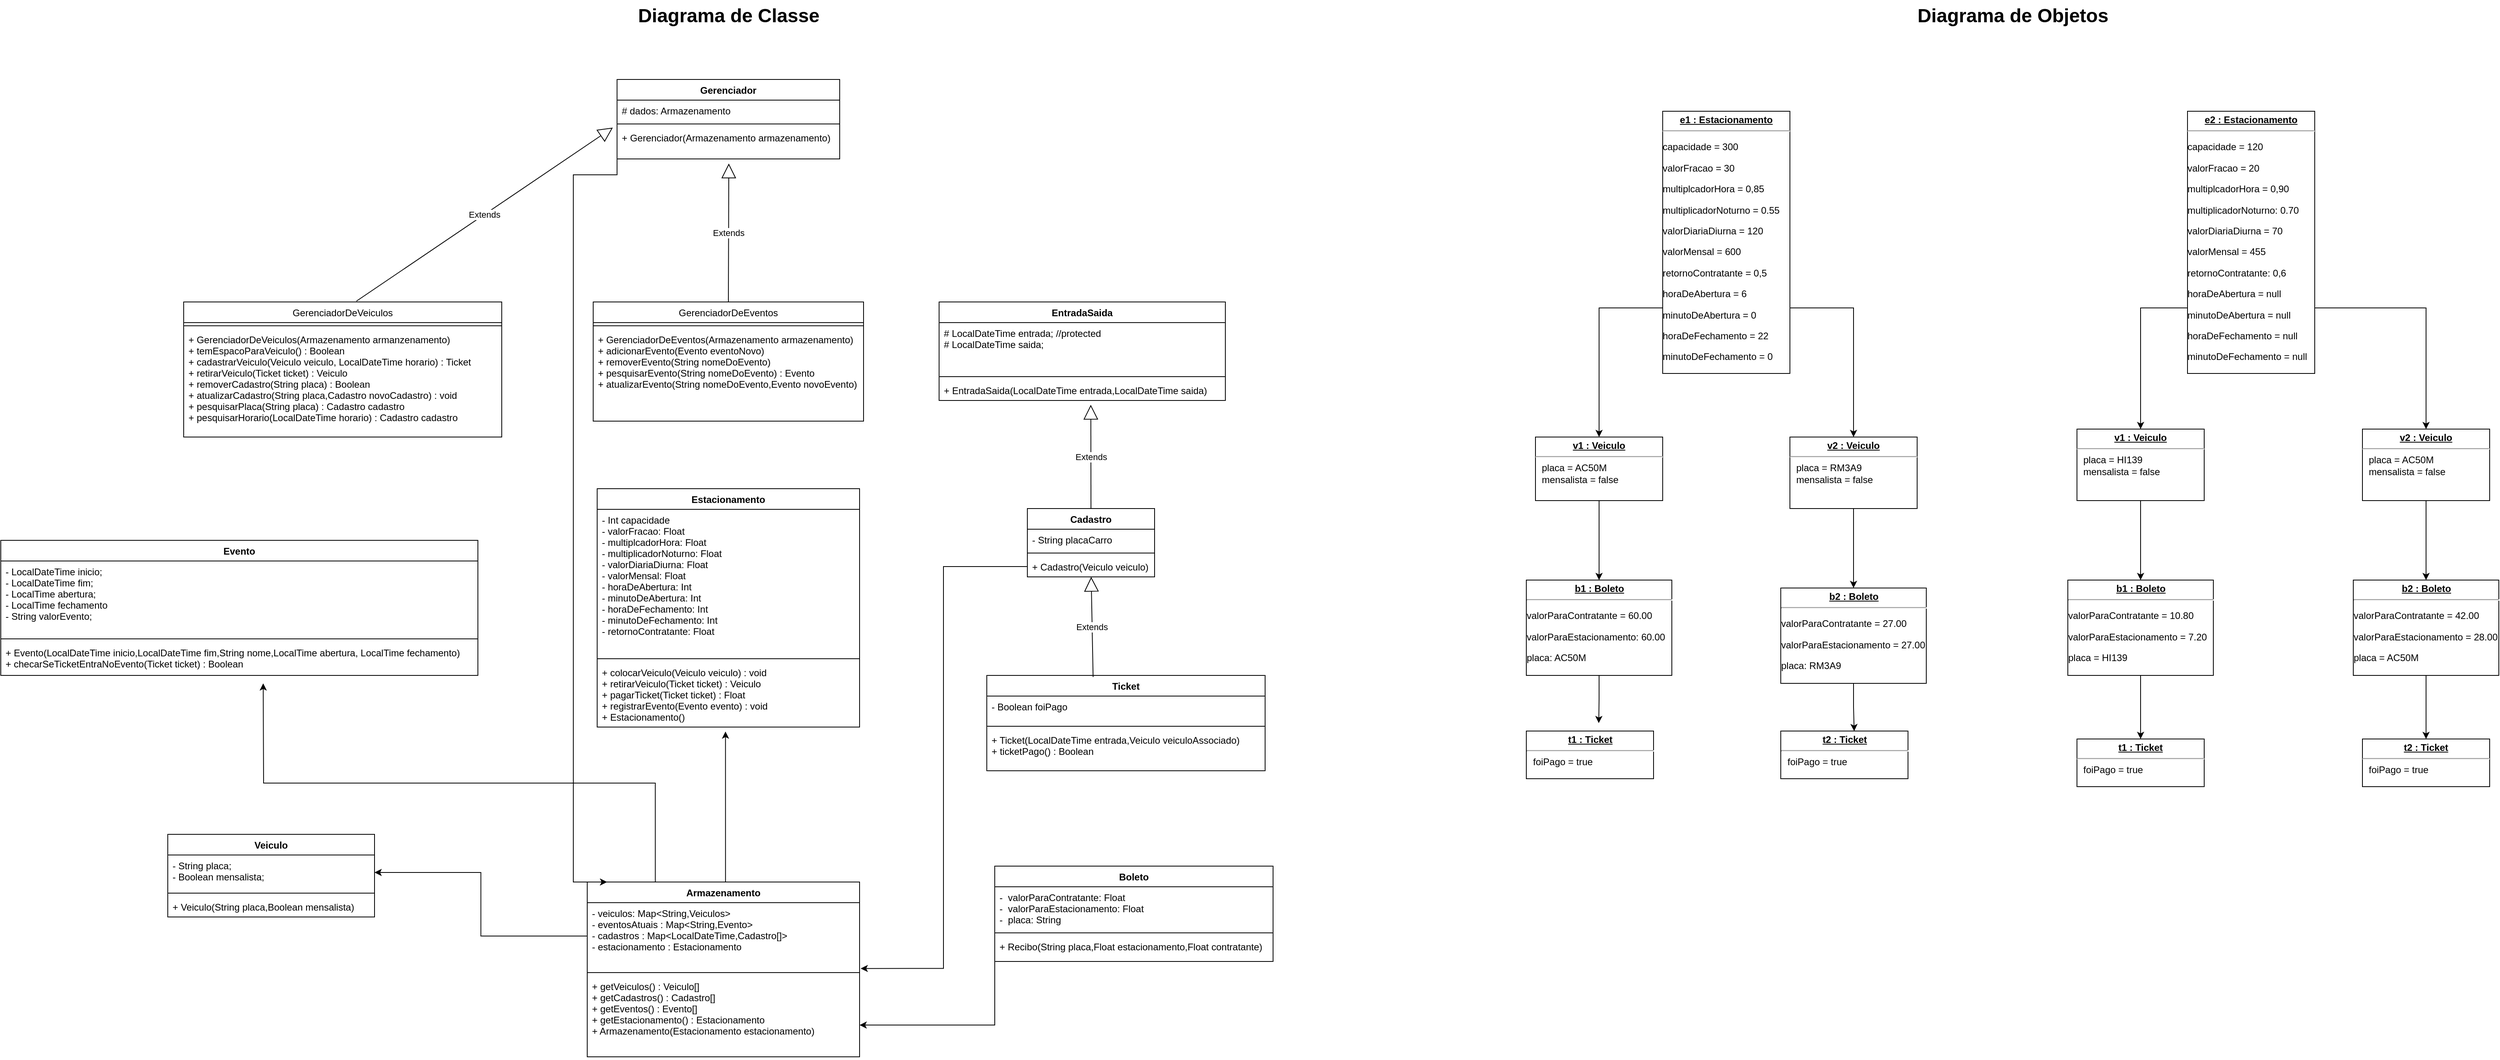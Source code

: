 <mxfile version="20.2.2" type="google"><diagram id="C5RBs43oDa-KdzZeNtuy" name="Page-1"><mxGraphModel grid="1" page="1" gridSize="10" guides="1" tooltips="1" connect="1" arrows="1" fold="1" pageScale="1" pageWidth="827" pageHeight="1169" math="0" shadow="0"><root><mxCell id="WIyWlLk6GJQsqaUBKTNV-0"/><mxCell id="WIyWlLk6GJQsqaUBKTNV-1" parent="WIyWlLk6GJQsqaUBKTNV-0"/><mxCell id="zkfFHV4jXpPFQw0GAbJ--17" value="GerenciadorDeVeiculos" style="swimlane;fontStyle=0;align=center;verticalAlign=top;childLayout=stackLayout;horizontal=1;startSize=26;horizontalStack=0;resizeParent=1;resizeLast=0;collapsible=1;marginBottom=0;rounded=0;shadow=0;strokeWidth=1;" vertex="1" parent="WIyWlLk6GJQsqaUBKTNV-1"><mxGeometry x="100" y="-160" width="400" height="170" as="geometry"><mxRectangle x="550" y="140" width="160" height="26" as="alternateBounds"/></mxGeometry></mxCell><mxCell id="zkfFHV4jXpPFQw0GAbJ--23" value="" style="line;html=1;strokeWidth=1;align=left;verticalAlign=middle;spacingTop=-1;spacingLeft=3;spacingRight=3;rotatable=0;labelPosition=right;points=[];portConstraint=eastwest;" vertex="1" parent="zkfFHV4jXpPFQw0GAbJ--17"><mxGeometry y="26" width="400" height="8" as="geometry"/></mxCell><mxCell id="zkfFHV4jXpPFQw0GAbJ--24" value="+ GerenciadorDeVeiculos(Armazenamento armanzenamento)&#10;+ temEspacoParaVeiculo() : Boolean&#10;+ cadastrarVeiculo(Veiculo veiculo, LocalDateTime horario) : Ticket&#10;+ retirarVeiculo(Ticket ticket) : Veiculo&#10;+ removerCadastro(String placa) : Boolean &#10;+ atualizarCadastro(String placa,Cadastro novoCadastro) : void&#10;+ pesquisarPlaca(String placa) : Cadastro cadastro  &#10;+ pesquisarHorario(LocalDateTime horario) : Cadastro cadastro" style="text;align=left;verticalAlign=top;spacingLeft=4;spacingRight=4;overflow=hidden;rotatable=0;points=[[0,0.5],[1,0.5]];portConstraint=eastwest;" vertex="1" parent="zkfFHV4jXpPFQw0GAbJ--17"><mxGeometry y="34" width="400" height="136" as="geometry"/></mxCell><mxCell id="SEeQKbvnuxNdMbK9jfiD-2" value="GerenciadorDeEventos" style="swimlane;fontStyle=0;align=center;verticalAlign=top;childLayout=stackLayout;horizontal=1;startSize=26;horizontalStack=0;resizeParent=1;resizeLast=0;collapsible=1;marginBottom=0;rounded=0;shadow=0;strokeWidth=1;" vertex="1" parent="WIyWlLk6GJQsqaUBKTNV-1"><mxGeometry x="615" y="-160" width="340" height="150" as="geometry"><mxRectangle x="340" y="380" width="170" height="26" as="alternateBounds"/></mxGeometry></mxCell><mxCell id="SEeQKbvnuxNdMbK9jfiD-4" value="" style="line;html=1;strokeWidth=1;align=left;verticalAlign=middle;spacingTop=-1;spacingLeft=3;spacingRight=3;rotatable=0;labelPosition=right;points=[];portConstraint=eastwest;" vertex="1" parent="SEeQKbvnuxNdMbK9jfiD-2"><mxGeometry y="26" width="340" height="8" as="geometry"/></mxCell><mxCell id="SEeQKbvnuxNdMbK9jfiD-7" value="+ GerenciadorDeEventos(Armazenamento armazenamento)&#10;+ adicionarEvento(Evento eventoNovo)&#10;+ removerEvento(String nomeDoEvento)&#10;+ pesquisarEvento(String nomeDoEvento) : Evento&#10;+ atualizarEvento(String nomeDoEvento,Evento novoEvento)" style="text;align=left;verticalAlign=top;spacingLeft=4;spacingRight=4;overflow=hidden;rotatable=0;points=[[0,0.5],[1,0.5]];portConstraint=eastwest;" vertex="1" parent="SEeQKbvnuxNdMbK9jfiD-2"><mxGeometry y="34" width="340" height="90" as="geometry"/></mxCell><mxCell id="SEeQKbvnuxNdMbK9jfiD-13" value="Veiculo" style="swimlane;fontStyle=1;align=center;verticalAlign=top;childLayout=stackLayout;horizontal=1;startSize=26;horizontalStack=0;resizeParent=1;resizeParentMax=0;resizeLast=0;collapsible=1;marginBottom=0;" vertex="1" parent="WIyWlLk6GJQsqaUBKTNV-1"><mxGeometry x="80" y="510" width="260" height="104" as="geometry"/></mxCell><mxCell id="SEeQKbvnuxNdMbK9jfiD-14" value="- String placa;&#10;- Boolean mensalista;" style="text;strokeColor=none;fillColor=none;align=left;verticalAlign=top;spacingLeft=4;spacingRight=4;overflow=hidden;rotatable=0;points=[[0,0.5],[1,0.5]];portConstraint=eastwest;" vertex="1" parent="SEeQKbvnuxNdMbK9jfiD-13"><mxGeometry y="26" width="260" height="44" as="geometry"/></mxCell><mxCell id="SEeQKbvnuxNdMbK9jfiD-15" value="" style="line;strokeWidth=1;fillColor=none;align=left;verticalAlign=middle;spacingTop=-1;spacingLeft=3;spacingRight=3;rotatable=0;labelPosition=right;points=[];portConstraint=eastwest;" vertex="1" parent="SEeQKbvnuxNdMbK9jfiD-13"><mxGeometry y="70" width="260" height="8" as="geometry"/></mxCell><mxCell id="SEeQKbvnuxNdMbK9jfiD-16" value="+ Veiculo(String placa,Boolean mensalista)" style="text;strokeColor=none;fillColor=none;align=left;verticalAlign=top;spacingLeft=4;spacingRight=4;overflow=hidden;rotatable=0;points=[[0,0.5],[1,0.5]];portConstraint=eastwest;" vertex="1" parent="SEeQKbvnuxNdMbK9jfiD-13"><mxGeometry y="78" width="260" height="26" as="geometry"/></mxCell><mxCell id="SEeQKbvnuxNdMbK9jfiD-17" value="Gerenciador" style="swimlane;fontStyle=1;align=center;verticalAlign=top;childLayout=stackLayout;horizontal=1;startSize=26;horizontalStack=0;resizeParent=1;resizeParentMax=0;resizeLast=0;collapsible=1;marginBottom=0;" vertex="1" parent="WIyWlLk6GJQsqaUBKTNV-1"><mxGeometry x="645" y="-440" width="280" height="100" as="geometry"/></mxCell><mxCell id="SEeQKbvnuxNdMbK9jfiD-18" value="# dados: Armazenamento" style="text;strokeColor=none;fillColor=none;align=left;verticalAlign=top;spacingLeft=4;spacingRight=4;overflow=hidden;rotatable=0;points=[[0,0.5],[1,0.5]];portConstraint=eastwest;" vertex="1" parent="SEeQKbvnuxNdMbK9jfiD-17"><mxGeometry y="26" width="280" height="26" as="geometry"/></mxCell><mxCell id="SEeQKbvnuxNdMbK9jfiD-19" value="" style="line;strokeWidth=1;fillColor=none;align=left;verticalAlign=middle;spacingTop=-1;spacingLeft=3;spacingRight=3;rotatable=0;labelPosition=right;points=[];portConstraint=eastwest;" vertex="1" parent="SEeQKbvnuxNdMbK9jfiD-17"><mxGeometry y="52" width="280" height="8" as="geometry"/></mxCell><mxCell id="SEeQKbvnuxNdMbK9jfiD-20" value="+ Gerenciador(Armazenamento armazenamento)" style="text;strokeColor=none;fillColor=none;align=left;verticalAlign=top;spacingLeft=4;spacingRight=4;overflow=hidden;rotatable=0;points=[[0,0.5],[1,0.5]];portConstraint=eastwest;" vertex="1" parent="SEeQKbvnuxNdMbK9jfiD-17"><mxGeometry y="60" width="280" height="40" as="geometry"/></mxCell><mxCell id="SEeQKbvnuxNdMbK9jfiD-21" value="EntradaSaida" style="swimlane;fontStyle=1;align=center;verticalAlign=top;childLayout=stackLayout;horizontal=1;startSize=26;horizontalStack=0;resizeParent=1;resizeParentMax=0;resizeLast=0;collapsible=1;marginBottom=0;" vertex="1" parent="WIyWlLk6GJQsqaUBKTNV-1"><mxGeometry x="1050" y="-160" width="360" height="124" as="geometry"/></mxCell><mxCell id="SEeQKbvnuxNdMbK9jfiD-22" value="# LocalDateTime entrada; //protected&#10;# LocalDateTime saida;" style="text;strokeColor=none;fillColor=none;align=left;verticalAlign=top;spacingLeft=4;spacingRight=4;overflow=hidden;rotatable=0;points=[[0,0.5],[1,0.5]];portConstraint=eastwest;" vertex="1" parent="SEeQKbvnuxNdMbK9jfiD-21"><mxGeometry y="26" width="360" height="64" as="geometry"/></mxCell><mxCell id="SEeQKbvnuxNdMbK9jfiD-23" value="" style="line;strokeWidth=1;fillColor=none;align=left;verticalAlign=middle;spacingTop=-1;spacingLeft=3;spacingRight=3;rotatable=0;labelPosition=right;points=[];portConstraint=eastwest;" vertex="1" parent="SEeQKbvnuxNdMbK9jfiD-21"><mxGeometry y="90" width="360" height="8" as="geometry"/></mxCell><mxCell id="SEeQKbvnuxNdMbK9jfiD-24" value="+ EntradaSaida(LocalDateTime entrada,LocalDateTime saida)" style="text;strokeColor=none;fillColor=none;align=left;verticalAlign=top;spacingLeft=4;spacingRight=4;overflow=hidden;rotatable=0;points=[[0,0.5],[1,0.5]];portConstraint=eastwest;" vertex="1" parent="SEeQKbvnuxNdMbK9jfiD-21"><mxGeometry y="98" width="360" height="26" as="geometry"/></mxCell><mxCell id="SEeQKbvnuxNdMbK9jfiD-25" value="Ticket" style="swimlane;fontStyle=1;align=center;verticalAlign=top;childLayout=stackLayout;horizontal=1;startSize=26;horizontalStack=0;resizeParent=1;resizeParentMax=0;resizeLast=0;collapsible=1;marginBottom=0;" vertex="1" parent="WIyWlLk6GJQsqaUBKTNV-1"><mxGeometry x="1110" y="310" width="350" height="120" as="geometry"/></mxCell><mxCell id="SEeQKbvnuxNdMbK9jfiD-26" value="- Boolean foiPago" style="text;strokeColor=none;fillColor=none;align=left;verticalAlign=top;spacingLeft=4;spacingRight=4;overflow=hidden;rotatable=0;points=[[0,0.5],[1,0.5]];portConstraint=eastwest;" vertex="1" parent="SEeQKbvnuxNdMbK9jfiD-25"><mxGeometry y="26" width="350" height="34" as="geometry"/></mxCell><mxCell id="SEeQKbvnuxNdMbK9jfiD-27" value="" style="line;strokeWidth=1;fillColor=none;align=left;verticalAlign=middle;spacingTop=-1;spacingLeft=3;spacingRight=3;rotatable=0;labelPosition=right;points=[];portConstraint=eastwest;" vertex="1" parent="SEeQKbvnuxNdMbK9jfiD-25"><mxGeometry y="60" width="350" height="8" as="geometry"/></mxCell><mxCell id="SEeQKbvnuxNdMbK9jfiD-28" value="+ Ticket(LocalDateTime entrada,Veiculo veiculoAssociado)&#10;+ ticketPago() : Boolean" style="text;strokeColor=none;fillColor=none;align=left;verticalAlign=top;spacingLeft=4;spacingRight=4;overflow=hidden;rotatable=0;points=[[0,0.5],[1,0.5]];portConstraint=eastwest;" vertex="1" parent="SEeQKbvnuxNdMbK9jfiD-25"><mxGeometry y="68" width="350" height="52" as="geometry"/></mxCell><mxCell id="SEeQKbvnuxNdMbK9jfiD-29" value="Estacionamento" style="swimlane;fontStyle=1;align=center;verticalAlign=top;childLayout=stackLayout;horizontal=1;startSize=26;horizontalStack=0;resizeParent=1;resizeParentMax=0;resizeLast=0;collapsible=1;marginBottom=0;" vertex="1" parent="WIyWlLk6GJQsqaUBKTNV-1"><mxGeometry x="620" y="75" width="330" height="300" as="geometry"/></mxCell><mxCell id="SEeQKbvnuxNdMbK9jfiD-30" value="- Int capacidade&#10;- valorFracao: Float&#10;- multiplcadorHora: Float&#10;- multiplicadorNoturno: Float&#10;- valorDiariaDiurna: Float&#10;- valorMensal: Float&#10;- horaDeAbertura: Int&#10;- minutoDeAbertura: Int&#10;- horaDeFechamento: Int&#10;- minutoDeFechamento: Int&#10;- retornoContratante: Float" style="text;strokeColor=none;fillColor=none;align=left;verticalAlign=top;spacingLeft=4;spacingRight=4;overflow=hidden;rotatable=0;points=[[0,0.5],[1,0.5]];portConstraint=eastwest;" vertex="1" parent="SEeQKbvnuxNdMbK9jfiD-29"><mxGeometry y="26" width="330" height="184" as="geometry"/></mxCell><mxCell id="SEeQKbvnuxNdMbK9jfiD-31" value="" style="line;strokeWidth=1;fillColor=none;align=left;verticalAlign=middle;spacingTop=-1;spacingLeft=3;spacingRight=3;rotatable=0;labelPosition=right;points=[];portConstraint=eastwest;" vertex="1" parent="SEeQKbvnuxNdMbK9jfiD-29"><mxGeometry y="210" width="330" height="8" as="geometry"/></mxCell><mxCell id="SEeQKbvnuxNdMbK9jfiD-32" value="+ colocarVeiculo(Veiculo veiculo) : void &#10;+ retirarVeiculo(Ticket ticket) : Veiculo &#10;+ pagarTicket(Ticket ticket) : Float &#10;+ registrarEvento(Evento evento) : void&#10;+ Estacionamento()" style="text;strokeColor=none;fillColor=none;align=left;verticalAlign=top;spacingLeft=4;spacingRight=4;overflow=hidden;rotatable=0;points=[[0,0.5],[1,0.5]];portConstraint=eastwest;" vertex="1" parent="SEeQKbvnuxNdMbK9jfiD-29"><mxGeometry y="218" width="330" height="82" as="geometry"/></mxCell><mxCell id="SEeQKbvnuxNdMbK9jfiD-58" style="edgeStyle=orthogonalEdgeStyle;rounded=0;orthogonalLoop=1;jettySize=auto;html=1;exitX=0.25;exitY=0;exitDx=0;exitDy=0;" edge="1" parent="WIyWlLk6GJQsqaUBKTNV-1" source="SEeQKbvnuxNdMbK9jfiD-33"><mxGeometry relative="1" as="geometry"><mxPoint x="200" y="320" as="targetPoint"/></mxGeometry></mxCell><mxCell id="SEeQKbvnuxNdMbK9jfiD-65" style="edgeStyle=orthogonalEdgeStyle;rounded=0;orthogonalLoop=1;jettySize=auto;html=1;exitX=0.5;exitY=0;exitDx=0;exitDy=0;entryX=0.489;entryY=1.068;entryDx=0;entryDy=0;entryPerimeter=0;" edge="1" parent="WIyWlLk6GJQsqaUBKTNV-1" source="SEeQKbvnuxNdMbK9jfiD-33" target="SEeQKbvnuxNdMbK9jfiD-32"><mxGeometry relative="1" as="geometry"><mxPoint x="820" y="380" as="targetPoint"/><Array as="points"><mxPoint x="781" y="570"/></Array></mxGeometry></mxCell><mxCell id="SEeQKbvnuxNdMbK9jfiD-33" value="Armazenamento" style="swimlane;fontStyle=1;align=center;verticalAlign=top;childLayout=stackLayout;horizontal=1;startSize=26;horizontalStack=0;resizeParent=1;resizeParentMax=0;resizeLast=0;collapsible=1;marginBottom=0;" vertex="1" parent="WIyWlLk6GJQsqaUBKTNV-1"><mxGeometry x="607.5" y="570" width="342.5" height="220" as="geometry"/></mxCell><mxCell id="SEeQKbvnuxNdMbK9jfiD-34" value="- veiculos: Map&lt;String,Veiculos&gt; &#10;- eventosAtuais : Map&lt;String,Evento&gt;&#10;- cadastros : Map&lt;LocalDateTime,Cadastro[]&gt; &#10;- estacionamento : Estacionamento" style="text;strokeColor=none;fillColor=none;align=left;verticalAlign=top;spacingLeft=4;spacingRight=4;overflow=hidden;rotatable=0;points=[[0,0.5],[1,0.5]];portConstraint=eastwest;" vertex="1" parent="SEeQKbvnuxNdMbK9jfiD-33"><mxGeometry y="26" width="342.5" height="84" as="geometry"/></mxCell><mxCell id="SEeQKbvnuxNdMbK9jfiD-35" value="" style="line;strokeWidth=1;fillColor=none;align=left;verticalAlign=middle;spacingTop=-1;spacingLeft=3;spacingRight=3;rotatable=0;labelPosition=right;points=[];portConstraint=eastwest;" vertex="1" parent="SEeQKbvnuxNdMbK9jfiD-33"><mxGeometry y="110" width="342.5" height="8" as="geometry"/></mxCell><mxCell id="SEeQKbvnuxNdMbK9jfiD-36" value="+ getVeiculos() : Veiculo[]&#10;+ getCadastros() : Cadastro[]&#10;+ getEventos() : Evento[]&#10;+ getEstacionamento() : Estacionamento&#10;+ Armazenamento(Estacionamento estacionamento)" style="text;strokeColor=none;fillColor=none;align=left;verticalAlign=top;spacingLeft=4;spacingRight=4;overflow=hidden;rotatable=0;points=[[0,0.5],[1,0.5]];portConstraint=eastwest;" vertex="1" parent="SEeQKbvnuxNdMbK9jfiD-33"><mxGeometry y="118" width="342.5" height="102" as="geometry"/></mxCell><mxCell id="SEeQKbvnuxNdMbK9jfiD-37" value="Evento" style="swimlane;fontStyle=1;align=center;verticalAlign=top;childLayout=stackLayout;horizontal=1;startSize=26;horizontalStack=0;resizeParent=1;resizeParentMax=0;resizeLast=0;collapsible=1;marginBottom=0;" vertex="1" parent="WIyWlLk6GJQsqaUBKTNV-1"><mxGeometry x="-130" y="140" width="600" height="170" as="geometry"/></mxCell><mxCell id="SEeQKbvnuxNdMbK9jfiD-38" value="- LocalDateTime inicio;&#10;- LocalDateTime fim;&#10;- LocalTime abertura;&#10;- LocalTime fechamento&#10;- String valorEvento;" style="text;strokeColor=none;fillColor=none;align=left;verticalAlign=top;spacingLeft=4;spacingRight=4;overflow=hidden;rotatable=0;points=[[0,0.5],[1,0.5]];portConstraint=eastwest;" vertex="1" parent="SEeQKbvnuxNdMbK9jfiD-37"><mxGeometry y="26" width="600" height="94" as="geometry"/></mxCell><mxCell id="SEeQKbvnuxNdMbK9jfiD-39" value="" style="line;strokeWidth=1;fillColor=none;align=left;verticalAlign=middle;spacingTop=-1;spacingLeft=3;spacingRight=3;rotatable=0;labelPosition=right;points=[];portConstraint=eastwest;" vertex="1" parent="SEeQKbvnuxNdMbK9jfiD-37"><mxGeometry y="120" width="600" height="8" as="geometry"/></mxCell><mxCell id="SEeQKbvnuxNdMbK9jfiD-40" value="+ Evento(LocalDateTime inicio,LocalDateTime fim,String nome,LocalTime abertura, LocalTime fechamento)&#10;+ checarSeTicketEntraNoEvento(Ticket ticket) : Boolean" style="text;strokeColor=none;fillColor=none;align=left;verticalAlign=top;spacingLeft=4;spacingRight=4;overflow=hidden;rotatable=0;points=[[0,0.5],[1,0.5]];portConstraint=eastwest;" vertex="1" parent="SEeQKbvnuxNdMbK9jfiD-37"><mxGeometry y="128" width="600" height="42" as="geometry"/></mxCell><mxCell id="SEeQKbvnuxNdMbK9jfiD-42" value="Extends" style="endArrow=block;endSize=16;endFill=0;html=1;rounded=0;entryX=0.502;entryY=1.144;entryDx=0;entryDy=0;entryPerimeter=0;exitX=0.5;exitY=0;exitDx=0;exitDy=0;" edge="1" parent="WIyWlLk6GJQsqaUBKTNV-1" source="SEeQKbvnuxNdMbK9jfiD-2" target="SEeQKbvnuxNdMbK9jfiD-20"><mxGeometry width="160" relative="1" as="geometry"><mxPoint x="810" y="-240" as="sourcePoint"/><mxPoint x="970" y="-240" as="targetPoint"/></mxGeometry></mxCell><mxCell id="SEeQKbvnuxNdMbK9jfiD-44" value="Extends" style="endArrow=block;endSize=16;endFill=0;html=1;rounded=0;exitX=0.543;exitY=-0.006;exitDx=0;exitDy=0;exitPerimeter=0;entryX=-0.019;entryY=0.015;entryDx=0;entryDy=0;entryPerimeter=0;" edge="1" parent="WIyWlLk6GJQsqaUBKTNV-1" source="zkfFHV4jXpPFQw0GAbJ--17" target="SEeQKbvnuxNdMbK9jfiD-20"><mxGeometry width="160" relative="1" as="geometry"><mxPoint x="330" y="-210" as="sourcePoint"/><mxPoint x="490" y="-210" as="targetPoint"/></mxGeometry></mxCell><mxCell id="SEeQKbvnuxNdMbK9jfiD-45" value="Cadastro" style="swimlane;fontStyle=1;align=center;verticalAlign=top;childLayout=stackLayout;horizontal=1;startSize=26;horizontalStack=0;resizeParent=1;resizeParentMax=0;resizeLast=0;collapsible=1;marginBottom=0;" vertex="1" parent="WIyWlLk6GJQsqaUBKTNV-1"><mxGeometry x="1161" y="100" width="160" height="86" as="geometry"/></mxCell><mxCell id="SEeQKbvnuxNdMbK9jfiD-46" value="- String placaCarro" style="text;strokeColor=none;fillColor=none;align=left;verticalAlign=top;spacingLeft=4;spacingRight=4;overflow=hidden;rotatable=0;points=[[0,0.5],[1,0.5]];portConstraint=eastwest;" vertex="1" parent="SEeQKbvnuxNdMbK9jfiD-45"><mxGeometry y="26" width="160" height="26" as="geometry"/></mxCell><mxCell id="SEeQKbvnuxNdMbK9jfiD-47" value="" style="line;strokeWidth=1;fillColor=none;align=left;verticalAlign=middle;spacingTop=-1;spacingLeft=3;spacingRight=3;rotatable=0;labelPosition=right;points=[];portConstraint=eastwest;" vertex="1" parent="SEeQKbvnuxNdMbK9jfiD-45"><mxGeometry y="52" width="160" height="8" as="geometry"/></mxCell><mxCell id="SEeQKbvnuxNdMbK9jfiD-48" value="+ Cadastro(Veiculo veiculo)" style="text;strokeColor=none;fillColor=none;align=left;verticalAlign=top;spacingLeft=4;spacingRight=4;overflow=hidden;rotatable=0;points=[[0,0.5],[1,0.5]];portConstraint=eastwest;" vertex="1" parent="SEeQKbvnuxNdMbK9jfiD-45"><mxGeometry y="60" width="160" height="26" as="geometry"/></mxCell><mxCell id="SEeQKbvnuxNdMbK9jfiD-49" value="Extends" style="endArrow=block;endSize=16;endFill=0;html=1;rounded=0;exitX=0.5;exitY=0;exitDx=0;exitDy=0;entryX=0.53;entryY=1.209;entryDx=0;entryDy=0;entryPerimeter=0;" edge="1" parent="WIyWlLk6GJQsqaUBKTNV-1" source="SEeQKbvnuxNdMbK9jfiD-45" target="SEeQKbvnuxNdMbK9jfiD-24"><mxGeometry width="160" relative="1" as="geometry"><mxPoint x="1220" y="180" as="sourcePoint"/><mxPoint x="1380" y="180" as="targetPoint"/></mxGeometry></mxCell><mxCell id="SEeQKbvnuxNdMbK9jfiD-50" value="Extends" style="endArrow=block;endSize=16;endFill=0;html=1;rounded=0;exitX=0.382;exitY=0.017;exitDx=0;exitDy=0;exitPerimeter=0;" edge="1" parent="WIyWlLk6GJQsqaUBKTNV-1" source="SEeQKbvnuxNdMbK9jfiD-25" target="SEeQKbvnuxNdMbK9jfiD-48"><mxGeometry width="160" relative="1" as="geometry"><mxPoint x="1300" y="110" as="sourcePoint"/><mxPoint x="1290" y="190" as="targetPoint"/></mxGeometry></mxCell><mxCell id="SEeQKbvnuxNdMbK9jfiD-60" style="edgeStyle=orthogonalEdgeStyle;rounded=0;orthogonalLoop=1;jettySize=auto;html=1;exitX=0;exitY=0.5;exitDx=0;exitDy=0;entryX=1.004;entryY=0.986;entryDx=0;entryDy=0;entryPerimeter=0;" edge="1" parent="WIyWlLk6GJQsqaUBKTNV-1" source="SEeQKbvnuxNdMbK9jfiD-48" target="SEeQKbvnuxNdMbK9jfiD-34"><mxGeometry relative="1" as="geometry"/></mxCell><mxCell id="SEeQKbvnuxNdMbK9jfiD-62" style="edgeStyle=orthogonalEdgeStyle;rounded=0;orthogonalLoop=1;jettySize=auto;html=1;exitX=0;exitY=0.5;exitDx=0;exitDy=0;entryX=0.073;entryY=0;entryDx=0;entryDy=0;entryPerimeter=0;" edge="1" parent="WIyWlLk6GJQsqaUBKTNV-1" source="SEeQKbvnuxNdMbK9jfiD-20" target="SEeQKbvnuxNdMbK9jfiD-33"><mxGeometry relative="1" as="geometry"><Array as="points"><mxPoint x="590" y="-320"/></Array></mxGeometry></mxCell><mxCell id="SEeQKbvnuxNdMbK9jfiD-64" style="edgeStyle=orthogonalEdgeStyle;rounded=0;orthogonalLoop=1;jettySize=auto;html=1;exitX=0;exitY=0.5;exitDx=0;exitDy=0;entryX=1;entryY=0.5;entryDx=0;entryDy=0;" edge="1" parent="WIyWlLk6GJQsqaUBKTNV-1" source="SEeQKbvnuxNdMbK9jfiD-34" target="SEeQKbvnuxNdMbK9jfiD-14"><mxGeometry relative="1" as="geometry"/></mxCell><mxCell id="SEeQKbvnuxNdMbK9jfiD-66" value="Diagrama de Classe" style="text;strokeColor=none;fillColor=none;html=1;fontSize=24;fontStyle=1;verticalAlign=middle;align=center;" vertex="1" parent="WIyWlLk6GJQsqaUBKTNV-1"><mxGeometry x="735" y="-540" width="100" height="40" as="geometry"/></mxCell><mxCell id="fHpz8r_snKgcMMj86K2p-2" value="Diagrama de Objetos" style="text;strokeColor=none;fillColor=none;html=1;fontSize=24;fontStyle=1;verticalAlign=middle;align=center;" vertex="1" parent="WIyWlLk6GJQsqaUBKTNV-1"><mxGeometry x="2350" y="-540" width="100" height="40" as="geometry"/></mxCell><mxCell id="fHpz8r_snKgcMMj86K2p-25" style="edgeStyle=orthogonalEdgeStyle;rounded=0;orthogonalLoop=1;jettySize=auto;html=1;exitX=0;exitY=0.75;exitDx=0;exitDy=0;" edge="1" parent="WIyWlLk6GJQsqaUBKTNV-1" source="fHpz8r_snKgcMMj86K2p-3" target="fHpz8r_snKgcMMj86K2p-6"><mxGeometry relative="1" as="geometry"/></mxCell><mxCell id="fHpz8r_snKgcMMj86K2p-26" style="edgeStyle=orthogonalEdgeStyle;rounded=0;orthogonalLoop=1;jettySize=auto;html=1;exitX=1;exitY=0.75;exitDx=0;exitDy=0;entryX=0.5;entryY=0;entryDx=0;entryDy=0;" edge="1" parent="WIyWlLk6GJQsqaUBKTNV-1" source="fHpz8r_snKgcMMj86K2p-3" target="fHpz8r_snKgcMMj86K2p-8"><mxGeometry relative="1" as="geometry"/></mxCell><mxCell id="fHpz8r_snKgcMMj86K2p-3" value="&lt;p style=&quot;margin:0px;margin-top:4px;text-align:center;text-decoration:underline;&quot;&gt;&lt;b&gt;e1 : Estacionamento&lt;/b&gt;&lt;/p&gt;&lt;hr&gt;&lt;p&gt;capacidade = 300&lt;/p&gt;&lt;p&gt;valorFracao = 30&lt;/p&gt;&lt;p&gt;multiplcadorHora = 0,85&lt;/p&gt;&lt;p&gt;multiplicadorNoturno = 0.55&lt;/p&gt;&lt;p&gt;valorDiariaDiurna = 120&lt;/p&gt;&lt;p&gt;valorMensal = 600&lt;/p&gt;&lt;p&gt;retornoContratante = 0,5&lt;/p&gt;&lt;p&gt;horaDeAbertura = 6&lt;/p&gt;&lt;p&gt;minutoDeAbertura = 0&lt;/p&gt;&lt;p&gt;horaDeFechamento = 22&lt;/p&gt;&lt;p&gt;minutoDeFechamento = 0&lt;/p&gt;" style="verticalAlign=top;align=left;overflow=fill;fontSize=12;fontFamily=Helvetica;html=1;" vertex="1" parent="WIyWlLk6GJQsqaUBKTNV-1"><mxGeometry x="1960" y="-400" width="160" height="330" as="geometry"/></mxCell><mxCell id="fHpz8r_snKgcMMj86K2p-31" style="edgeStyle=orthogonalEdgeStyle;rounded=0;orthogonalLoop=1;jettySize=auto;html=1;exitX=0;exitY=0.75;exitDx=0;exitDy=0;entryX=0.5;entryY=0;entryDx=0;entryDy=0;" edge="1" parent="WIyWlLk6GJQsqaUBKTNV-1" source="fHpz8r_snKgcMMj86K2p-4" target="fHpz8r_snKgcMMj86K2p-9"><mxGeometry relative="1" as="geometry"/></mxCell><mxCell id="fHpz8r_snKgcMMj86K2p-32" style="edgeStyle=orthogonalEdgeStyle;rounded=0;orthogonalLoop=1;jettySize=auto;html=1;exitX=1;exitY=0.75;exitDx=0;exitDy=0;entryX=0.5;entryY=0;entryDx=0;entryDy=0;" edge="1" parent="WIyWlLk6GJQsqaUBKTNV-1" source="fHpz8r_snKgcMMj86K2p-4" target="fHpz8r_snKgcMMj86K2p-10"><mxGeometry relative="1" as="geometry"/></mxCell><mxCell id="fHpz8r_snKgcMMj86K2p-4" value="&lt;p style=&quot;margin:0px;margin-top:4px;text-align:center;text-decoration:underline;&quot;&gt;&lt;b&gt;e2 : Estacionamento&lt;/b&gt;&lt;/p&gt;&lt;hr&gt;&lt;p&gt;capacidade = 120&lt;/p&gt;&lt;p&gt;valorFracao = 20&lt;/p&gt;&lt;p&gt;multiplcadorHora = 0,90&lt;/p&gt;&lt;p&gt;multiplicadorNoturno: 0.70&lt;/p&gt;&lt;p&gt;valorDiariaDiurna = 70&lt;/p&gt;&lt;p&gt;valorMensal = 455&lt;/p&gt;&lt;p&gt;retornoContratante: 0,6&lt;/p&gt;&lt;p&gt;horaDeAbertura = null&lt;/p&gt;&lt;p&gt;minutoDeAbertura = null&lt;/p&gt;&lt;p&gt;horaDeFechamento = null&lt;/p&gt;&lt;p&gt;minutoDeFechamento = null&lt;/p&gt;" style="verticalAlign=top;align=left;overflow=fill;fontSize=12;fontFamily=Helvetica;html=1;" vertex="1" parent="WIyWlLk6GJQsqaUBKTNV-1"><mxGeometry x="2620" y="-400" width="160" height="330" as="geometry"/></mxCell><mxCell id="fHpz8r_snKgcMMj86K2p-30" style="edgeStyle=orthogonalEdgeStyle;rounded=0;orthogonalLoop=1;jettySize=auto;html=1;entryX=0.5;entryY=0;entryDx=0;entryDy=0;" edge="1" parent="WIyWlLk6GJQsqaUBKTNV-1" source="fHpz8r_snKgcMMj86K2p-6" target="fHpz8r_snKgcMMj86K2p-7"><mxGeometry relative="1" as="geometry"/></mxCell><mxCell id="fHpz8r_snKgcMMj86K2p-6" value="&lt;p style=&quot;margin:0px;margin-top:4px;text-align:center;text-decoration:underline;&quot;&gt;&lt;b&gt;v1 : Veiculo&lt;/b&gt;&lt;/p&gt;&lt;hr&gt;&lt;p style=&quot;margin:0px;margin-left:8px;&quot;&gt;placa = AC50M&lt;/p&gt;&lt;p style=&quot;margin:0px;margin-left:8px;&quot;&gt;mensalista = false&lt;/p&gt;" style="verticalAlign=top;align=left;overflow=fill;fontSize=12;fontFamily=Helvetica;html=1;" vertex="1" parent="WIyWlLk6GJQsqaUBKTNV-1"><mxGeometry x="1800" y="10" width="160" height="80" as="geometry"/></mxCell><mxCell id="fHpz8r_snKgcMMj86K2p-29" style="edgeStyle=orthogonalEdgeStyle;rounded=0;orthogonalLoop=1;jettySize=auto;html=1;exitX=0.5;exitY=1;exitDx=0;exitDy=0;" edge="1" parent="WIyWlLk6GJQsqaUBKTNV-1" source="fHpz8r_snKgcMMj86K2p-7"><mxGeometry relative="1" as="geometry"><mxPoint x="1879.588" y="370" as="targetPoint"/></mxGeometry></mxCell><mxCell id="fHpz8r_snKgcMMj86K2p-7" value="&lt;p style=&quot;margin:0px;margin-top:4px;text-align:center;text-decoration:underline;&quot;&gt;&lt;b&gt;b1 : Boleto&lt;/b&gt;&lt;/p&gt;&lt;hr&gt;&lt;p&gt;valorParaContratante = 60.00&lt;/p&gt;&lt;p&gt;&lt;span style=&quot;background-color: initial;&quot;&gt;valorParaEstacionamento: 60.00&lt;/span&gt;&lt;/p&gt;&lt;p&gt;placa: AC50M&lt;/p&gt;" style="verticalAlign=top;align=left;overflow=fill;fontSize=12;fontFamily=Helvetica;html=1;" vertex="1" parent="WIyWlLk6GJQsqaUBKTNV-1"><mxGeometry x="1788.5" y="190" width="183" height="120" as="geometry"/></mxCell><mxCell id="fHpz8r_snKgcMMj86K2p-27" style="edgeStyle=orthogonalEdgeStyle;rounded=0;orthogonalLoop=1;jettySize=auto;html=1;exitX=0.5;exitY=1;exitDx=0;exitDy=0;" edge="1" parent="WIyWlLk6GJQsqaUBKTNV-1" source="fHpz8r_snKgcMMj86K2p-8" target="fHpz8r_snKgcMMj86K2p-11"><mxGeometry relative="1" as="geometry"/></mxCell><mxCell id="fHpz8r_snKgcMMj86K2p-8" value="&lt;p style=&quot;margin:0px;margin-top:4px;text-align:center;text-decoration:underline;&quot;&gt;&lt;b&gt;v2 : Veiculo&lt;/b&gt;&lt;/p&gt;&lt;hr&gt;&lt;p style=&quot;margin:0px;margin-left:8px;&quot;&gt;placa = RM3A9&lt;/p&gt;&lt;p style=&quot;margin:0px;margin-left:8px;&quot;&gt;mensalista = false&lt;/p&gt;" style="verticalAlign=top;align=left;overflow=fill;fontSize=12;fontFamily=Helvetica;html=1;" vertex="1" parent="WIyWlLk6GJQsqaUBKTNV-1"><mxGeometry x="2120" y="10" width="160" height="90" as="geometry"/></mxCell><mxCell id="fHpz8r_snKgcMMj86K2p-33" style="edgeStyle=orthogonalEdgeStyle;rounded=0;orthogonalLoop=1;jettySize=auto;html=1;exitX=0.5;exitY=1;exitDx=0;exitDy=0;entryX=0.5;entryY=0;entryDx=0;entryDy=0;" edge="1" parent="WIyWlLk6GJQsqaUBKTNV-1" source="fHpz8r_snKgcMMj86K2p-9" target="fHpz8r_snKgcMMj86K2p-13"><mxGeometry relative="1" as="geometry"/></mxCell><mxCell id="fHpz8r_snKgcMMj86K2p-9" value="&lt;p style=&quot;margin:0px;margin-top:4px;text-align:center;text-decoration:underline;&quot;&gt;&lt;b&gt;v1 : Veiculo&lt;/b&gt;&lt;/p&gt;&lt;hr&gt;&lt;p style=&quot;margin:0px;margin-left:8px;&quot;&gt;placa = HI139&lt;/p&gt;&lt;p style=&quot;margin:0px;margin-left:8px;&quot;&gt;mensalista = false&lt;/p&gt;" style="verticalAlign=top;align=left;overflow=fill;fontSize=12;fontFamily=Helvetica;html=1;" vertex="1" parent="WIyWlLk6GJQsqaUBKTNV-1"><mxGeometry x="2481" width="160" height="90" as="geometry"/></mxCell><mxCell id="fHpz8r_snKgcMMj86K2p-34" style="edgeStyle=orthogonalEdgeStyle;rounded=0;orthogonalLoop=1;jettySize=auto;html=1;exitX=0.5;exitY=1;exitDx=0;exitDy=0;entryX=0.5;entryY=0;entryDx=0;entryDy=0;" edge="1" parent="WIyWlLk6GJQsqaUBKTNV-1" source="fHpz8r_snKgcMMj86K2p-10" target="fHpz8r_snKgcMMj86K2p-12"><mxGeometry relative="1" as="geometry"/></mxCell><mxCell id="fHpz8r_snKgcMMj86K2p-10" value="&lt;p style=&quot;margin:0px;margin-top:4px;text-align:center;text-decoration:underline;&quot;&gt;&lt;b&gt;v2 : Veiculo&lt;/b&gt;&lt;/p&gt;&lt;hr&gt;&lt;p style=&quot;margin:0px;margin-left:8px;&quot;&gt;placa = AC50M&lt;/p&gt;&lt;p style=&quot;margin:0px;margin-left:8px;&quot;&gt;mensalista = false&lt;/p&gt;" style="verticalAlign=top;align=left;overflow=fill;fontSize=12;fontFamily=Helvetica;html=1;" vertex="1" parent="WIyWlLk6GJQsqaUBKTNV-1"><mxGeometry x="2840" width="160" height="90" as="geometry"/></mxCell><mxCell id="fHpz8r_snKgcMMj86K2p-28" style="edgeStyle=orthogonalEdgeStyle;rounded=0;orthogonalLoop=1;jettySize=auto;html=1;entryX=0.577;entryY=0.002;entryDx=0;entryDy=0;entryPerimeter=0;" edge="1" parent="WIyWlLk6GJQsqaUBKTNV-1" source="fHpz8r_snKgcMMj86K2p-11" target="fHpz8r_snKgcMMj86K2p-17"><mxGeometry relative="1" as="geometry"/></mxCell><mxCell id="fHpz8r_snKgcMMj86K2p-11" value="&lt;p style=&quot;margin:0px;margin-top:4px;text-align:center;text-decoration:underline;&quot;&gt;&lt;b&gt;b2 : Boleto&lt;/b&gt;&lt;/p&gt;&lt;hr&gt;&lt;p&gt;valorParaContratante = 27.00&lt;/p&gt;&lt;p&gt;&lt;span style=&quot;background-color: initial;&quot;&gt;valorParaEstacionamento = 27.00&lt;/span&gt;&lt;/p&gt;&lt;p&gt;placa: RM3A9&lt;/p&gt;" style="verticalAlign=top;align=left;overflow=fill;fontSize=12;fontFamily=Helvetica;html=1;" vertex="1" parent="WIyWlLk6GJQsqaUBKTNV-1"><mxGeometry x="2108.5" y="200" width="183" height="120" as="geometry"/></mxCell><mxCell id="fHpz8r_snKgcMMj86K2p-35" style="edgeStyle=orthogonalEdgeStyle;rounded=0;orthogonalLoop=1;jettySize=auto;html=1;exitX=0.5;exitY=1;exitDx=0;exitDy=0;entryX=0.5;entryY=0;entryDx=0;entryDy=0;" edge="1" parent="WIyWlLk6GJQsqaUBKTNV-1" source="fHpz8r_snKgcMMj86K2p-12" target="fHpz8r_snKgcMMj86K2p-18"><mxGeometry relative="1" as="geometry"/></mxCell><mxCell id="fHpz8r_snKgcMMj86K2p-12" value="&lt;p style=&quot;margin:0px;margin-top:4px;text-align:center;text-decoration:underline;&quot;&gt;&lt;b&gt;b2 : Boleto&lt;/b&gt;&lt;/p&gt;&lt;hr&gt;&lt;p&gt;valorParaContratante = 42.00&lt;/p&gt;&lt;p&gt;&lt;span style=&quot;background-color: initial;&quot;&gt;valorParaEstacionamento = 28.00&lt;/span&gt;&lt;/p&gt;&lt;p&gt;placa = AC50M&lt;/p&gt;" style="verticalAlign=top;align=left;overflow=fill;fontSize=12;fontFamily=Helvetica;html=1;" vertex="1" parent="WIyWlLk6GJQsqaUBKTNV-1"><mxGeometry x="2828.5" y="190" width="183" height="120" as="geometry"/></mxCell><mxCell id="fHpz8r_snKgcMMj86K2p-36" style="edgeStyle=orthogonalEdgeStyle;rounded=0;orthogonalLoop=1;jettySize=auto;html=1;exitX=0.5;exitY=1;exitDx=0;exitDy=0;entryX=0.5;entryY=0;entryDx=0;entryDy=0;" edge="1" parent="WIyWlLk6GJQsqaUBKTNV-1" source="fHpz8r_snKgcMMj86K2p-13" target="fHpz8r_snKgcMMj86K2p-16"><mxGeometry relative="1" as="geometry"/></mxCell><mxCell id="fHpz8r_snKgcMMj86K2p-13" value="&lt;p style=&quot;margin:0px;margin-top:4px;text-align:center;text-decoration:underline;&quot;&gt;&lt;b&gt;b1 : Boleto&lt;/b&gt;&lt;/p&gt;&lt;hr&gt;&lt;p&gt;valorParaContratante = 10.80&lt;/p&gt;&lt;p&gt;&lt;span style=&quot;background-color: initial;&quot;&gt;valorParaEstacionamento = 7.20&lt;/span&gt;&lt;/p&gt;&lt;p&gt;placa = HI139&lt;/p&gt;" style="verticalAlign=top;align=left;overflow=fill;fontSize=12;fontFamily=Helvetica;html=1;" vertex="1" parent="WIyWlLk6GJQsqaUBKTNV-1"><mxGeometry x="2469.5" y="190" width="183" height="120" as="geometry"/></mxCell><mxCell id="fHpz8r_snKgcMMj86K2p-14" value="&lt;p style=&quot;margin:0px;margin-top:4px;text-align:center;text-decoration:underline;&quot;&gt;&lt;b&gt;t1 : Ticket&lt;/b&gt;&lt;/p&gt;&lt;hr&gt;&lt;p style=&quot;margin:0px;margin-left:8px;&quot;&gt;foiPago = true&lt;/p&gt;" style="verticalAlign=top;align=left;overflow=fill;fontSize=12;fontFamily=Helvetica;html=1;" vertex="1" parent="WIyWlLk6GJQsqaUBKTNV-1"><mxGeometry x="1788.5" y="380" width="160" height="60" as="geometry"/></mxCell><mxCell id="fHpz8r_snKgcMMj86K2p-16" value="&lt;p style=&quot;margin:0px;margin-top:4px;text-align:center;text-decoration:underline;&quot;&gt;&lt;b&gt;t1 : Ticket&lt;/b&gt;&lt;/p&gt;&lt;hr&gt;&lt;p style=&quot;margin:0px;margin-left:8px;&quot;&gt;foiPago = true&lt;/p&gt;" style="verticalAlign=top;align=left;overflow=fill;fontSize=12;fontFamily=Helvetica;html=1;" vertex="1" parent="WIyWlLk6GJQsqaUBKTNV-1"><mxGeometry x="2481" y="390" width="160" height="60" as="geometry"/></mxCell><mxCell id="fHpz8r_snKgcMMj86K2p-17" value="&lt;p style=&quot;margin:0px;margin-top:4px;text-align:center;text-decoration:underline;&quot;&gt;&lt;b&gt;t2 : Ticket&lt;/b&gt;&lt;/p&gt;&lt;hr&gt;&lt;p style=&quot;margin:0px;margin-left:8px;&quot;&gt;foiPago = true&lt;/p&gt;" style="verticalAlign=top;align=left;overflow=fill;fontSize=12;fontFamily=Helvetica;html=1;" vertex="1" parent="WIyWlLk6GJQsqaUBKTNV-1"><mxGeometry x="2108.5" y="380" width="160" height="60" as="geometry"/></mxCell><mxCell id="fHpz8r_snKgcMMj86K2p-18" value="&lt;p style=&quot;margin:0px;margin-top:4px;text-align:center;text-decoration:underline;&quot;&gt;&lt;b&gt;t2 : Ticket&lt;/b&gt;&lt;/p&gt;&lt;hr&gt;&lt;p style=&quot;margin:0px;margin-left:8px;&quot;&gt;foiPago = true&lt;/p&gt;" style="verticalAlign=top;align=left;overflow=fill;fontSize=12;fontFamily=Helvetica;html=1;" vertex="1" parent="WIyWlLk6GJQsqaUBKTNV-1"><mxGeometry x="2840" y="390" width="160" height="60" as="geometry"/></mxCell><mxCell id="fHpz8r_snKgcMMj86K2p-20" value="Boleto" style="swimlane;fontStyle=1;align=center;verticalAlign=top;childLayout=stackLayout;horizontal=1;startSize=26;horizontalStack=0;resizeParent=1;resizeParentMax=0;resizeLast=0;collapsible=1;marginBottom=0;" vertex="1" parent="WIyWlLk6GJQsqaUBKTNV-1"><mxGeometry x="1120" y="550" width="350" height="120" as="geometry"/></mxCell><mxCell id="fHpz8r_snKgcMMj86K2p-21" value="-  valorParaContratante: Float&#10;-  valorParaEstacionamento: Float&#10;-  placa: String" style="text;strokeColor=none;fillColor=none;align=left;verticalAlign=top;spacingLeft=4;spacingRight=4;overflow=hidden;rotatable=0;points=[[0,0.5],[1,0.5]];portConstraint=eastwest;" vertex="1" parent="fHpz8r_snKgcMMj86K2p-20"><mxGeometry y="26" width="350" height="54" as="geometry"/></mxCell><mxCell id="fHpz8r_snKgcMMj86K2p-22" value="" style="line;strokeWidth=1;fillColor=none;align=left;verticalAlign=middle;spacingTop=-1;spacingLeft=3;spacingRight=3;rotatable=0;labelPosition=right;points=[];portConstraint=eastwest;" vertex="1" parent="fHpz8r_snKgcMMj86K2p-20"><mxGeometry y="80" width="350" height="8" as="geometry"/></mxCell><mxCell id="fHpz8r_snKgcMMj86K2p-23" value="+ Recibo(String placa,Float estacionamento,Float contratante)" style="text;strokeColor=none;fillColor=none;align=left;verticalAlign=top;spacingLeft=4;spacingRight=4;overflow=hidden;rotatable=0;points=[[0,0.5],[1,0.5]];portConstraint=eastwest;" vertex="1" parent="fHpz8r_snKgcMMj86K2p-20"><mxGeometry y="88" width="350" height="32" as="geometry"/></mxCell><mxCell id="fHpz8r_snKgcMMj86K2p-24" style="edgeStyle=orthogonalEdgeStyle;rounded=0;orthogonalLoop=1;jettySize=auto;html=1;exitX=0;exitY=0.5;exitDx=0;exitDy=0;entryX=1;entryY=0.608;entryDx=0;entryDy=0;entryPerimeter=0;" edge="1" parent="WIyWlLk6GJQsqaUBKTNV-1" source="fHpz8r_snKgcMMj86K2p-23" target="SEeQKbvnuxNdMbK9jfiD-36"><mxGeometry relative="1" as="geometry"><Array as="points"><mxPoint x="1120" y="750"/></Array></mxGeometry></mxCell></root></mxGraphModel></diagram></mxfile>